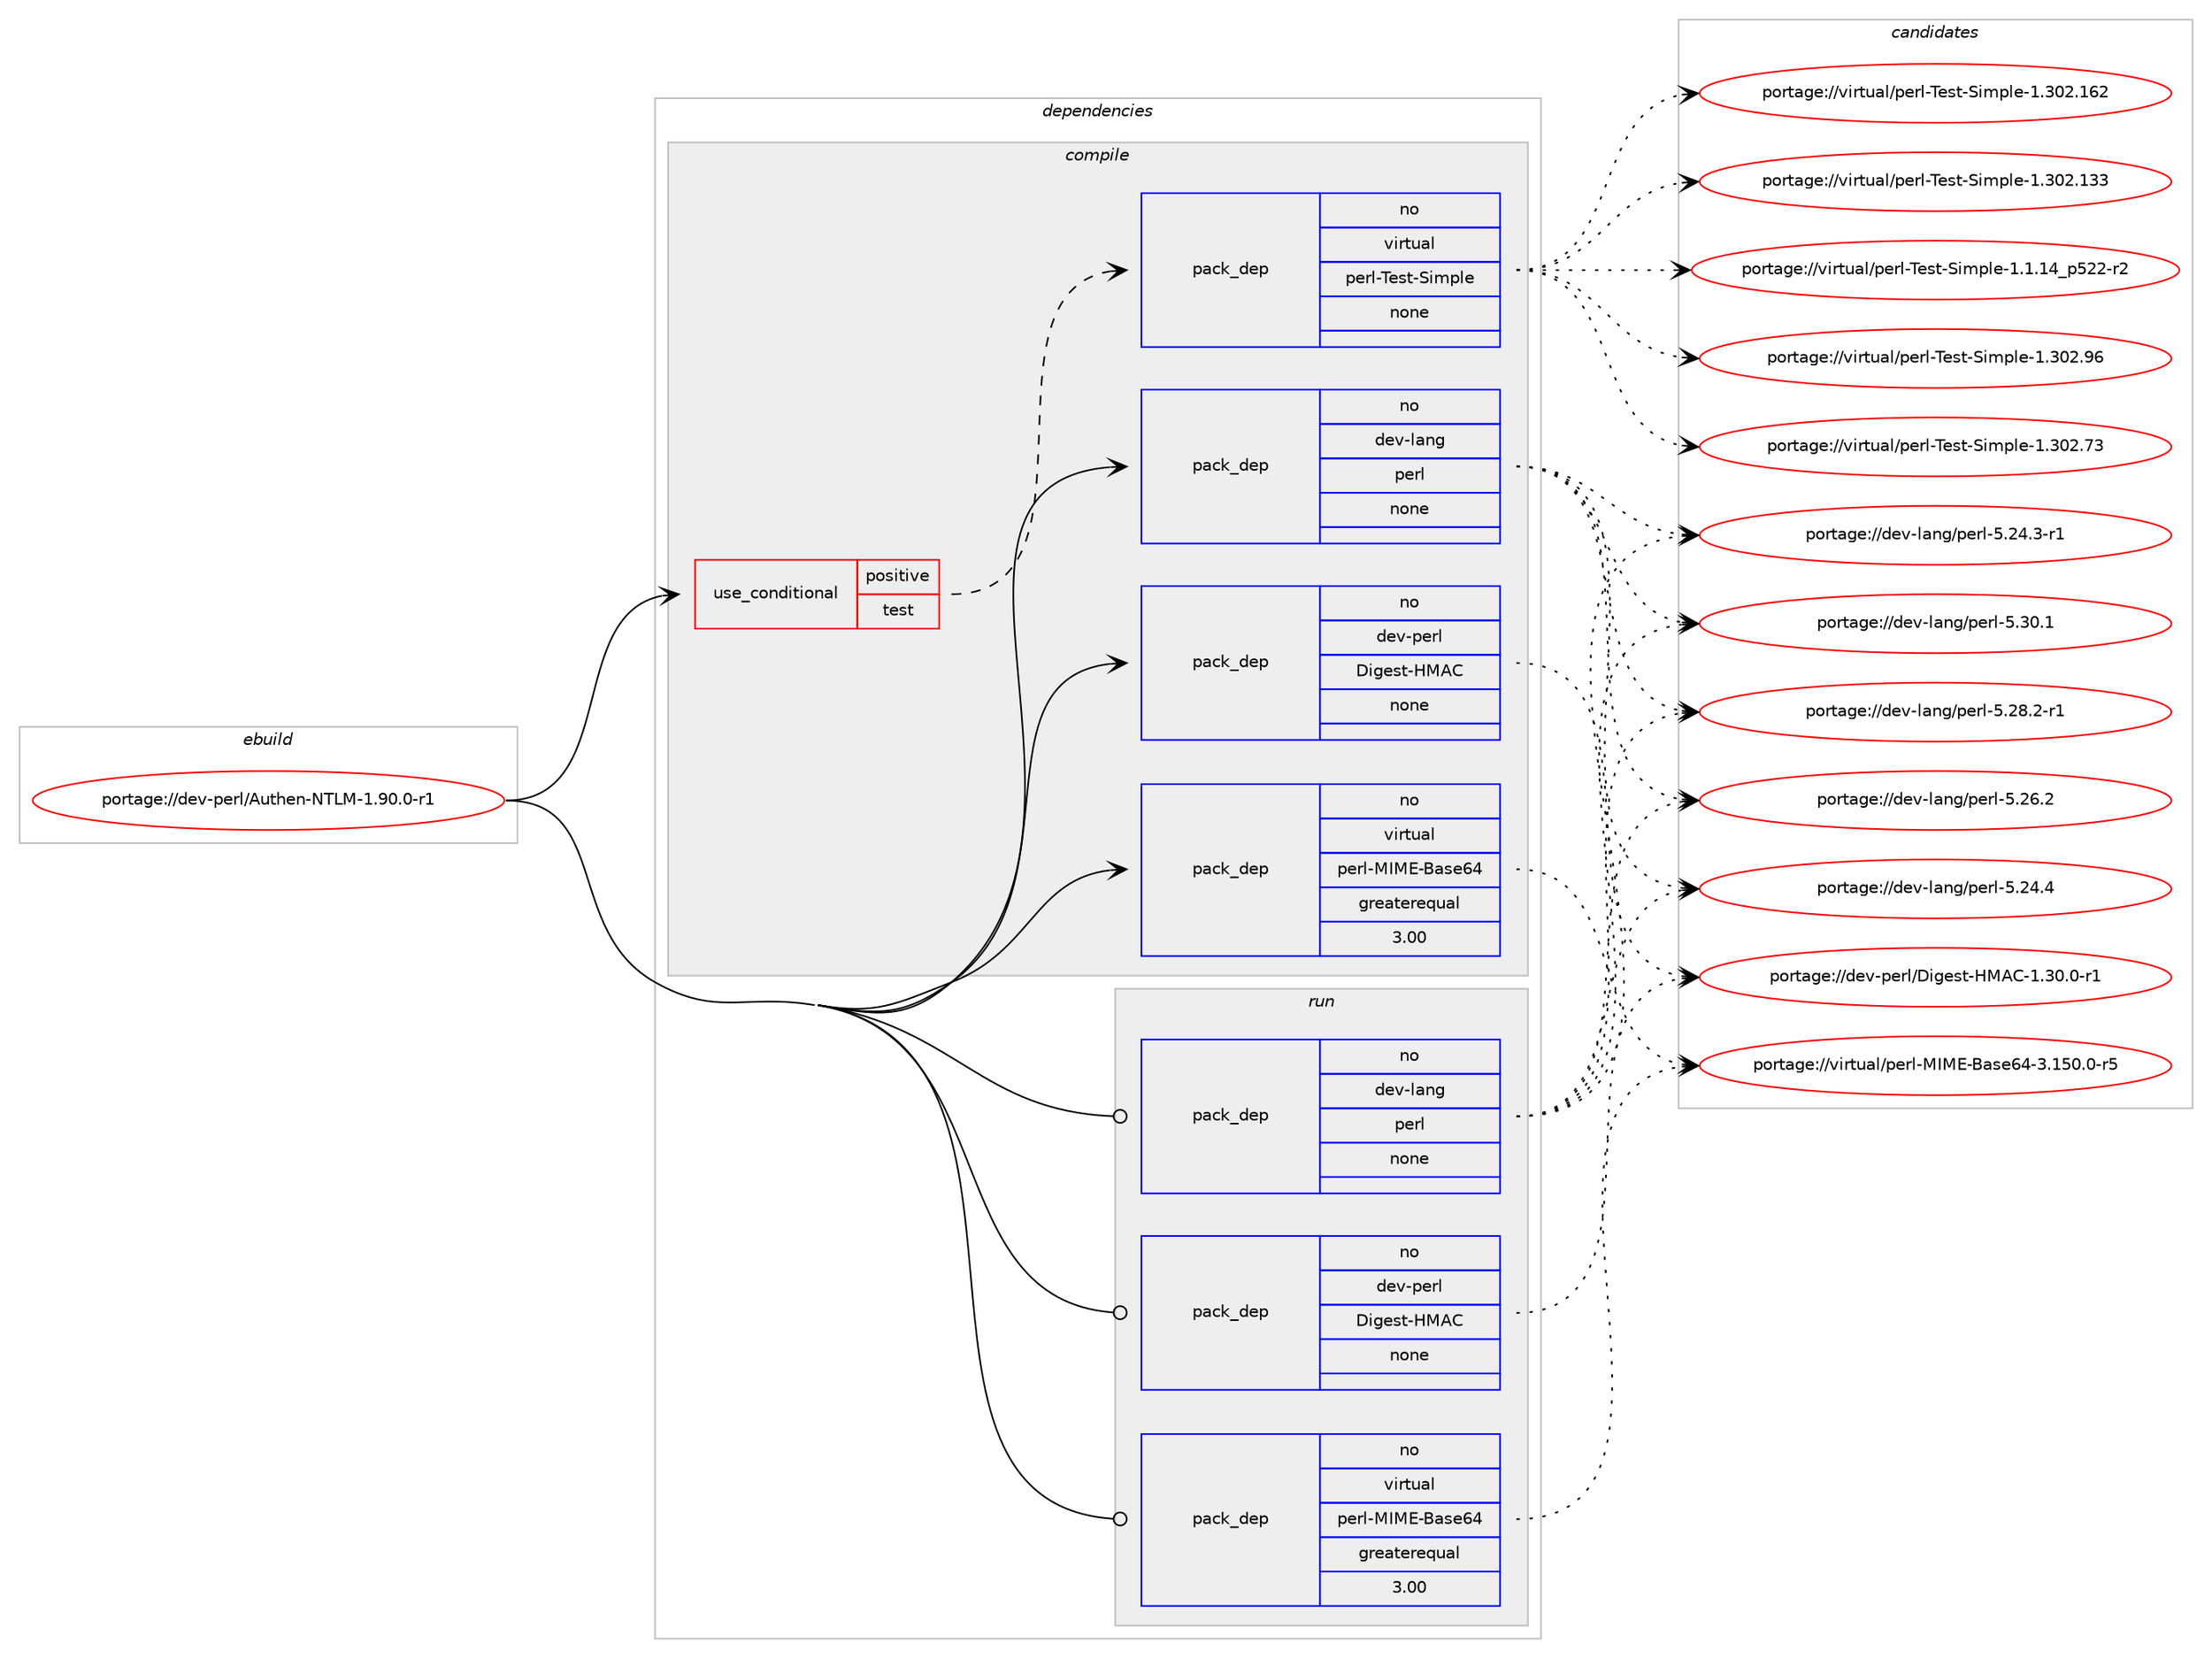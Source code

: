 digraph prolog {

# *************
# Graph options
# *************

newrank=true;
concentrate=true;
compound=true;
graph [rankdir=LR,fontname=Helvetica,fontsize=10,ranksep=1.5];#, ranksep=2.5, nodesep=0.2];
edge  [arrowhead=vee];
node  [fontname=Helvetica,fontsize=10];

# **********
# The ebuild
# **********

subgraph cluster_leftcol {
color=gray;
rank=same;
label=<<i>ebuild</i>>;
id [label="portage://dev-perl/Authen-NTLM-1.90.0-r1", color=red, width=4, href="../dev-perl/Authen-NTLM-1.90.0-r1.svg"];
}

# ****************
# The dependencies
# ****************

subgraph cluster_midcol {
color=gray;
label=<<i>dependencies</i>>;
subgraph cluster_compile {
fillcolor="#eeeeee";
style=filled;
label=<<i>compile</i>>;
subgraph cond122707 {
dependency500012 [label=<<TABLE BORDER="0" CELLBORDER="1" CELLSPACING="0" CELLPADDING="4"><TR><TD ROWSPAN="3" CELLPADDING="10">use_conditional</TD></TR><TR><TD>positive</TD></TR><TR><TD>test</TD></TR></TABLE>>, shape=none, color=red];
subgraph pack372202 {
dependency500013 [label=<<TABLE BORDER="0" CELLBORDER="1" CELLSPACING="0" CELLPADDING="4" WIDTH="220"><TR><TD ROWSPAN="6" CELLPADDING="30">pack_dep</TD></TR><TR><TD WIDTH="110">no</TD></TR><TR><TD>virtual</TD></TR><TR><TD>perl-Test-Simple</TD></TR><TR><TD>none</TD></TR><TR><TD></TD></TR></TABLE>>, shape=none, color=blue];
}
dependency500012:e -> dependency500013:w [weight=20,style="dashed",arrowhead="vee"];
}
id:e -> dependency500012:w [weight=20,style="solid",arrowhead="vee"];
subgraph pack372203 {
dependency500014 [label=<<TABLE BORDER="0" CELLBORDER="1" CELLSPACING="0" CELLPADDING="4" WIDTH="220"><TR><TD ROWSPAN="6" CELLPADDING="30">pack_dep</TD></TR><TR><TD WIDTH="110">no</TD></TR><TR><TD>dev-lang</TD></TR><TR><TD>perl</TD></TR><TR><TD>none</TD></TR><TR><TD></TD></TR></TABLE>>, shape=none, color=blue];
}
id:e -> dependency500014:w [weight=20,style="solid",arrowhead="vee"];
subgraph pack372204 {
dependency500015 [label=<<TABLE BORDER="0" CELLBORDER="1" CELLSPACING="0" CELLPADDING="4" WIDTH="220"><TR><TD ROWSPAN="6" CELLPADDING="30">pack_dep</TD></TR><TR><TD WIDTH="110">no</TD></TR><TR><TD>dev-perl</TD></TR><TR><TD>Digest-HMAC</TD></TR><TR><TD>none</TD></TR><TR><TD></TD></TR></TABLE>>, shape=none, color=blue];
}
id:e -> dependency500015:w [weight=20,style="solid",arrowhead="vee"];
subgraph pack372205 {
dependency500016 [label=<<TABLE BORDER="0" CELLBORDER="1" CELLSPACING="0" CELLPADDING="4" WIDTH="220"><TR><TD ROWSPAN="6" CELLPADDING="30">pack_dep</TD></TR><TR><TD WIDTH="110">no</TD></TR><TR><TD>virtual</TD></TR><TR><TD>perl-MIME-Base64</TD></TR><TR><TD>greaterequal</TD></TR><TR><TD>3.00</TD></TR></TABLE>>, shape=none, color=blue];
}
id:e -> dependency500016:w [weight=20,style="solid",arrowhead="vee"];
}
subgraph cluster_compileandrun {
fillcolor="#eeeeee";
style=filled;
label=<<i>compile and run</i>>;
}
subgraph cluster_run {
fillcolor="#eeeeee";
style=filled;
label=<<i>run</i>>;
subgraph pack372206 {
dependency500017 [label=<<TABLE BORDER="0" CELLBORDER="1" CELLSPACING="0" CELLPADDING="4" WIDTH="220"><TR><TD ROWSPAN="6" CELLPADDING="30">pack_dep</TD></TR><TR><TD WIDTH="110">no</TD></TR><TR><TD>dev-lang</TD></TR><TR><TD>perl</TD></TR><TR><TD>none</TD></TR><TR><TD></TD></TR></TABLE>>, shape=none, color=blue];
}
id:e -> dependency500017:w [weight=20,style="solid",arrowhead="odot"];
subgraph pack372207 {
dependency500018 [label=<<TABLE BORDER="0" CELLBORDER="1" CELLSPACING="0" CELLPADDING="4" WIDTH="220"><TR><TD ROWSPAN="6" CELLPADDING="30">pack_dep</TD></TR><TR><TD WIDTH="110">no</TD></TR><TR><TD>dev-perl</TD></TR><TR><TD>Digest-HMAC</TD></TR><TR><TD>none</TD></TR><TR><TD></TD></TR></TABLE>>, shape=none, color=blue];
}
id:e -> dependency500018:w [weight=20,style="solid",arrowhead="odot"];
subgraph pack372208 {
dependency500019 [label=<<TABLE BORDER="0" CELLBORDER="1" CELLSPACING="0" CELLPADDING="4" WIDTH="220"><TR><TD ROWSPAN="6" CELLPADDING="30">pack_dep</TD></TR><TR><TD WIDTH="110">no</TD></TR><TR><TD>virtual</TD></TR><TR><TD>perl-MIME-Base64</TD></TR><TR><TD>greaterequal</TD></TR><TR><TD>3.00</TD></TR></TABLE>>, shape=none, color=blue];
}
id:e -> dependency500019:w [weight=20,style="solid",arrowhead="odot"];
}
}

# **************
# The candidates
# **************

subgraph cluster_choices {
rank=same;
color=gray;
label=<<i>candidates</i>>;

subgraph choice372202 {
color=black;
nodesep=1;
choice118105114116117971084711210111410845841011151164583105109112108101454946514850465754 [label="portage://virtual/perl-Test-Simple-1.302.96", color=red, width=4,href="../virtual/perl-Test-Simple-1.302.96.svg"];
choice118105114116117971084711210111410845841011151164583105109112108101454946514850465551 [label="portage://virtual/perl-Test-Simple-1.302.73", color=red, width=4,href="../virtual/perl-Test-Simple-1.302.73.svg"];
choice11810511411611797108471121011141084584101115116458310510911210810145494651485046495450 [label="portage://virtual/perl-Test-Simple-1.302.162", color=red, width=4,href="../virtual/perl-Test-Simple-1.302.162.svg"];
choice11810511411611797108471121011141084584101115116458310510911210810145494651485046495151 [label="portage://virtual/perl-Test-Simple-1.302.133", color=red, width=4,href="../virtual/perl-Test-Simple-1.302.133.svg"];
choice11810511411611797108471121011141084584101115116458310510911210810145494649464952951125350504511450 [label="portage://virtual/perl-Test-Simple-1.1.14_p522-r2", color=red, width=4,href="../virtual/perl-Test-Simple-1.1.14_p522-r2.svg"];
dependency500013:e -> choice118105114116117971084711210111410845841011151164583105109112108101454946514850465754:w [style=dotted,weight="100"];
dependency500013:e -> choice118105114116117971084711210111410845841011151164583105109112108101454946514850465551:w [style=dotted,weight="100"];
dependency500013:e -> choice11810511411611797108471121011141084584101115116458310510911210810145494651485046495450:w [style=dotted,weight="100"];
dependency500013:e -> choice11810511411611797108471121011141084584101115116458310510911210810145494651485046495151:w [style=dotted,weight="100"];
dependency500013:e -> choice11810511411611797108471121011141084584101115116458310510911210810145494649464952951125350504511450:w [style=dotted,weight="100"];
}
subgraph choice372203 {
color=black;
nodesep=1;
choice10010111845108971101034711210111410845534651484649 [label="portage://dev-lang/perl-5.30.1", color=red, width=4,href="../dev-lang/perl-5.30.1.svg"];
choice100101118451089711010347112101114108455346505646504511449 [label="portage://dev-lang/perl-5.28.2-r1", color=red, width=4,href="../dev-lang/perl-5.28.2-r1.svg"];
choice10010111845108971101034711210111410845534650544650 [label="portage://dev-lang/perl-5.26.2", color=red, width=4,href="../dev-lang/perl-5.26.2.svg"];
choice10010111845108971101034711210111410845534650524652 [label="portage://dev-lang/perl-5.24.4", color=red, width=4,href="../dev-lang/perl-5.24.4.svg"];
choice100101118451089711010347112101114108455346505246514511449 [label="portage://dev-lang/perl-5.24.3-r1", color=red, width=4,href="../dev-lang/perl-5.24.3-r1.svg"];
dependency500014:e -> choice10010111845108971101034711210111410845534651484649:w [style=dotted,weight="100"];
dependency500014:e -> choice100101118451089711010347112101114108455346505646504511449:w [style=dotted,weight="100"];
dependency500014:e -> choice10010111845108971101034711210111410845534650544650:w [style=dotted,weight="100"];
dependency500014:e -> choice10010111845108971101034711210111410845534650524652:w [style=dotted,weight="100"];
dependency500014:e -> choice100101118451089711010347112101114108455346505246514511449:w [style=dotted,weight="100"];
}
subgraph choice372204 {
color=black;
nodesep=1;
choice1001011184511210111410847681051031011151164572776567454946514846484511449 [label="portage://dev-perl/Digest-HMAC-1.30.0-r1", color=red, width=4,href="../dev-perl/Digest-HMAC-1.30.0-r1.svg"];
dependency500015:e -> choice1001011184511210111410847681051031011151164572776567454946514846484511449:w [style=dotted,weight="100"];
}
subgraph choice372205 {
color=black;
nodesep=1;
choice11810511411611797108471121011141084577737769456697115101545245514649534846484511453 [label="portage://virtual/perl-MIME-Base64-3.150.0-r5", color=red, width=4,href="../virtual/perl-MIME-Base64-3.150.0-r5.svg"];
dependency500016:e -> choice11810511411611797108471121011141084577737769456697115101545245514649534846484511453:w [style=dotted,weight="100"];
}
subgraph choice372206 {
color=black;
nodesep=1;
choice10010111845108971101034711210111410845534651484649 [label="portage://dev-lang/perl-5.30.1", color=red, width=4,href="../dev-lang/perl-5.30.1.svg"];
choice100101118451089711010347112101114108455346505646504511449 [label="portage://dev-lang/perl-5.28.2-r1", color=red, width=4,href="../dev-lang/perl-5.28.2-r1.svg"];
choice10010111845108971101034711210111410845534650544650 [label="portage://dev-lang/perl-5.26.2", color=red, width=4,href="../dev-lang/perl-5.26.2.svg"];
choice10010111845108971101034711210111410845534650524652 [label="portage://dev-lang/perl-5.24.4", color=red, width=4,href="../dev-lang/perl-5.24.4.svg"];
choice100101118451089711010347112101114108455346505246514511449 [label="portage://dev-lang/perl-5.24.3-r1", color=red, width=4,href="../dev-lang/perl-5.24.3-r1.svg"];
dependency500017:e -> choice10010111845108971101034711210111410845534651484649:w [style=dotted,weight="100"];
dependency500017:e -> choice100101118451089711010347112101114108455346505646504511449:w [style=dotted,weight="100"];
dependency500017:e -> choice10010111845108971101034711210111410845534650544650:w [style=dotted,weight="100"];
dependency500017:e -> choice10010111845108971101034711210111410845534650524652:w [style=dotted,weight="100"];
dependency500017:e -> choice100101118451089711010347112101114108455346505246514511449:w [style=dotted,weight="100"];
}
subgraph choice372207 {
color=black;
nodesep=1;
choice1001011184511210111410847681051031011151164572776567454946514846484511449 [label="portage://dev-perl/Digest-HMAC-1.30.0-r1", color=red, width=4,href="../dev-perl/Digest-HMAC-1.30.0-r1.svg"];
dependency500018:e -> choice1001011184511210111410847681051031011151164572776567454946514846484511449:w [style=dotted,weight="100"];
}
subgraph choice372208 {
color=black;
nodesep=1;
choice11810511411611797108471121011141084577737769456697115101545245514649534846484511453 [label="portage://virtual/perl-MIME-Base64-3.150.0-r5", color=red, width=4,href="../virtual/perl-MIME-Base64-3.150.0-r5.svg"];
dependency500019:e -> choice11810511411611797108471121011141084577737769456697115101545245514649534846484511453:w [style=dotted,weight="100"];
}
}

}
